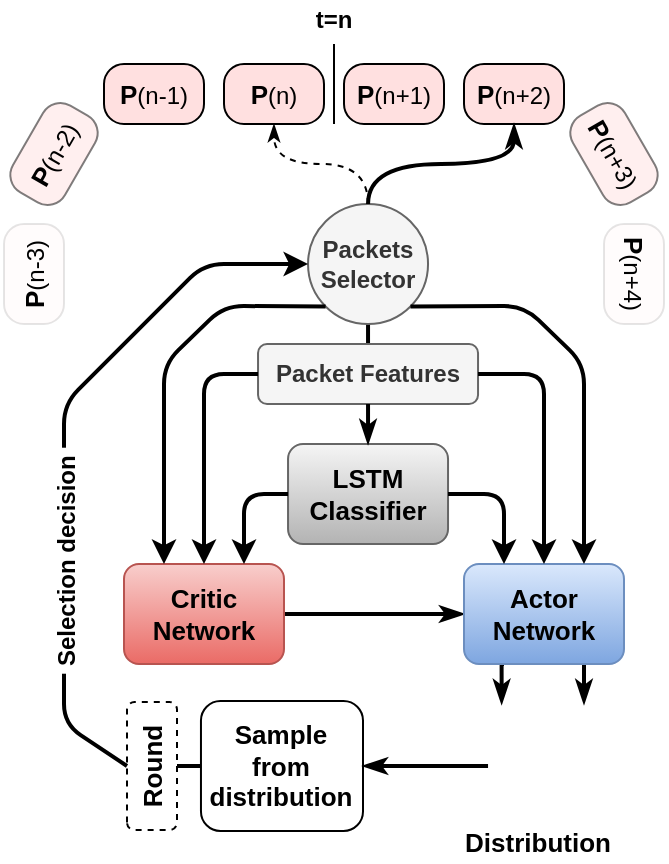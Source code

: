 <mxfile version="12.5.6" type="device"><diagram id="PpCQgsUnJBw1UmQMeTyv" name="Page-1"><mxGraphModel dx="1185" dy="753" grid="1" gridSize="10" guides="1" tooltips="1" connect="1" arrows="1" fold="1" page="1" pageScale="1" pageWidth="850" pageHeight="1100" math="0" shadow="0"><root><mxCell id="0"/><mxCell id="1" parent="0"/><mxCell id="c4FkmR5IKA4SetrGUy---57" style="edgeStyle=orthogonalEdgeStyle;rounded=0;orthogonalLoop=1;jettySize=auto;html=1;exitX=1;exitY=0.5;exitDx=0;exitDy=0;entryX=0;entryY=0.5;entryDx=0;entryDy=0;startArrow=none;startFill=0;endArrow=classicThin;endFill=1;strokeWidth=2;" parent="1" source="c4FkmR5IKA4SetrGUy---8" target="c4FkmR5IKA4SetrGUy---9" edge="1"><mxGeometry relative="1" as="geometry"/></mxCell><mxCell id="c4FkmR5IKA4SetrGUy---8" value="&lt;div style=&quot;font-size: 13px&quot;&gt;&lt;b&gt;&lt;font style=&quot;font-size: 13px&quot;&gt;Critic&lt;/font&gt;&lt;/b&gt;&lt;/div&gt;&lt;div style=&quot;font-size: 13px&quot;&gt;&lt;b&gt;&lt;font style=&quot;font-size: 13px&quot;&gt;Network&lt;br&gt;&lt;/font&gt;&lt;/b&gt;&lt;/div&gt;" style="rounded=1;whiteSpace=wrap;html=1;gradientColor=#ea6b66;fillColor=#f8cecc;strokeColor=#b85450;" parent="1" vertex="1"><mxGeometry x="210" y="770" width="80" height="50" as="geometry"/></mxCell><mxCell id="c4FkmR5IKA4SetrGUy---43" style="edgeStyle=orthogonalEdgeStyle;rounded=0;orthogonalLoop=1;jettySize=auto;html=1;exitX=0.25;exitY=1;exitDx=0;exitDy=0;entryX=0.5;entryY=0;entryDx=0;entryDy=0;endArrow=classicThin;endFill=1;strokeWidth=2;" parent="1" source="c4FkmR5IKA4SetrGUy---9" edge="1"><mxGeometry relative="1" as="geometry"><mxPoint x="398.833" y="840" as="targetPoint"/></mxGeometry></mxCell><mxCell id="c4FkmR5IKA4SetrGUy---44" style="edgeStyle=orthogonalEdgeStyle;rounded=0;orthogonalLoop=1;jettySize=auto;html=1;exitX=0.75;exitY=1;exitDx=0;exitDy=0;endArrow=classicThin;endFill=1;strokeWidth=2;" parent="1" source="c4FkmR5IKA4SetrGUy---9" edge="1"><mxGeometry relative="1" as="geometry"><mxPoint x="440" y="840" as="targetPoint"/></mxGeometry></mxCell><mxCell id="c4FkmR5IKA4SetrGUy---9" value="&lt;div&gt;&lt;b&gt;&lt;font style=&quot;font-size: 13px&quot;&gt;Actor&lt;/font&gt;&lt;/b&gt;&lt;/div&gt;&lt;div&gt;&lt;b&gt;&lt;font style=&quot;font-size: 13px&quot;&gt;Network&lt;/font&gt;&lt;/b&gt;&lt;/div&gt;" style="rounded=1;whiteSpace=wrap;html=1;gradientColor=#7ea6e0;fillColor=#dae8fc;strokeColor=#6c8ebf;" parent="1" vertex="1"><mxGeometry x="380" y="770" width="80" height="50" as="geometry"/></mxCell><mxCell id="c4FkmR5IKA4SetrGUy---10" value="&lt;div style=&quot;font-size: 13px&quot;&gt;&lt;b&gt;&lt;font style=&quot;font-size: 13px&quot;&gt;LSTM&lt;/font&gt;&lt;/b&gt;&lt;/div&gt;&lt;div style=&quot;font-size: 13px&quot;&gt;&lt;b&gt;&lt;font style=&quot;font-size: 13px&quot;&gt;Classifier&lt;/font&gt;&lt;/b&gt;&lt;/div&gt;" style="rounded=1;whiteSpace=wrap;html=1;gradientColor=#b3b3b3;fillColor=#f5f5f5;strokeColor=#666666;" parent="1" vertex="1"><mxGeometry x="292.02" y="710" width="80" height="50" as="geometry"/></mxCell><mxCell id="c4FkmR5IKA4SetrGUy---15" value="&lt;b&gt;&lt;font style=&quot;font-size: 13px&quot;&gt;P&lt;/font&gt;&lt;/b&gt;(n-1)" style="html=1;outlineConnect=0;whiteSpace=wrap;fillColor=#FFE0E0;shape=mxgraph.archimate3.application;archiType=rounded;" parent="1" vertex="1"><mxGeometry x="200" y="520" width="50" height="30" as="geometry"/></mxCell><mxCell id="c4FkmR5IKA4SetrGUy---16" value="&lt;b&gt;&lt;font style=&quot;font-size: 13px&quot;&gt;P&lt;/font&gt;&lt;/b&gt;(n+1)" style="html=1;outlineConnect=0;whiteSpace=wrap;fillColor=#FFE0E0;shape=mxgraph.archimate3.application;archiType=rounded;" parent="1" vertex="1"><mxGeometry x="320" y="520" width="50" height="30" as="geometry"/></mxCell><mxCell id="c4FkmR5IKA4SetrGUy---19" value="&lt;b&gt;&lt;font style=&quot;font-size: 13px&quot;&gt;P&lt;/font&gt;&lt;/b&gt;(n+2)" style="html=1;outlineConnect=0;whiteSpace=wrap;fillColor=#FFE0E0;shape=mxgraph.archimate3.application;archiType=rounded;" parent="1" vertex="1"><mxGeometry x="380" y="520" width="50" height="30" as="geometry"/></mxCell><mxCell id="c4FkmR5IKA4SetrGUy---20" value="&lt;b&gt;&lt;font style=&quot;font-size: 13px&quot;&gt;P&lt;/font&gt;&lt;/b&gt;(n)" style="html=1;outlineConnect=0;whiteSpace=wrap;fillColor=#FFE0E0;shape=mxgraph.archimate3.application;archiType=rounded;" parent="1" vertex="1"><mxGeometry x="260" y="520" width="50" height="30" as="geometry"/></mxCell><mxCell id="c4FkmR5IKA4SetrGUy---22" value="&lt;b&gt;&lt;font style=&quot;font-size: 13px&quot;&gt;P&lt;/font&gt;&lt;/b&gt;(n-2)" style="html=1;outlineConnect=0;whiteSpace=wrap;fillColor=#FFE0E0;shape=mxgraph.archimate3.application;archiType=rounded;opacity=50;rotation=-60;" parent="1" vertex="1"><mxGeometry x="150" y="550" width="50" height="30" as="geometry"/></mxCell><mxCell id="c4FkmR5IKA4SetrGUy---23" value="&lt;b&gt;&lt;font style=&quot;font-size: 13px&quot;&gt;P&lt;/font&gt;&lt;/b&gt;(n-3)" style="html=1;outlineConnect=0;whiteSpace=wrap;fillColor=#FFE0E0;shape=mxgraph.archimate3.application;archiType=rounded;opacity=10;rotation=-90;" parent="1" vertex="1"><mxGeometry x="140" y="610" width="50" height="30" as="geometry"/></mxCell><mxCell id="c4FkmR5IKA4SetrGUy---24" value="&lt;b&gt;&lt;font style=&quot;font-size: 13px&quot;&gt;P&lt;/font&gt;&lt;/b&gt;(n+3)" style="html=1;outlineConnect=0;whiteSpace=wrap;fillColor=#FFE0E0;shape=mxgraph.archimate3.application;archiType=rounded;opacity=50;rotation=60;" parent="1" vertex="1"><mxGeometry x="430" y="550" width="50" height="30" as="geometry"/></mxCell><mxCell id="c4FkmR5IKA4SetrGUy---25" value="&lt;b&gt;&lt;font style=&quot;font-size: 13px&quot;&gt;P&lt;/font&gt;&lt;/b&gt;(n+4)" style="html=1;outlineConnect=0;whiteSpace=wrap;fillColor=#FFE0E0;shape=mxgraph.archimate3.application;archiType=rounded;opacity=10;rotation=90;" parent="1" vertex="1"><mxGeometry x="440" y="610" width="50" height="30" as="geometry"/></mxCell><mxCell id="c4FkmR5IKA4SetrGUy---58" style="edgeStyle=orthogonalEdgeStyle;rounded=0;orthogonalLoop=1;jettySize=auto;html=1;exitX=0.5;exitY=1;exitDx=0;exitDy=0;entryX=0.5;entryY=0;entryDx=0;entryDy=0;startArrow=none;startFill=0;endArrow=none;endFill=0;strokeWidth=2;" parent="1" source="c4FkmR5IKA4SetrGUy---29" target="c4FkmR5IKA4SetrGUy---35" edge="1"><mxGeometry relative="1" as="geometry"/></mxCell><mxCell id="c4FkmR5IKA4SetrGUy---29" value="&lt;div&gt;&lt;b&gt;Packets&lt;br&gt;&lt;/b&gt;&lt;/div&gt;&lt;div&gt;&lt;b&gt;Selector&lt;/b&gt;&lt;/div&gt;" style="ellipse;whiteSpace=wrap;html=1;aspect=fixed;fillColor=#f5f5f5;strokeColor=#666666;fontColor=#333333;" parent="1" vertex="1"><mxGeometry x="302.02" y="590" width="60" height="60" as="geometry"/></mxCell><mxCell id="c4FkmR5IKA4SetrGUy---35" value="&lt;b&gt;Packet Features&lt;/b&gt;" style="rounded=1;whiteSpace=wrap;html=1;fillColor=#f5f5f5;strokeColor=#666666;fontColor=#333333;" parent="1" vertex="1"><mxGeometry x="277.02" y="660" width="110" height="30" as="geometry"/></mxCell><mxCell id="c4FkmR5IKA4SetrGUy---88" style="edgeStyle=orthogonalEdgeStyle;rounded=0;orthogonalLoop=1;jettySize=auto;html=1;exitX=0.5;exitY=1;exitDx=0;exitDy=0;entryX=0;entryY=0.5;entryDx=0;entryDy=0;startArrow=none;startFill=0;endArrow=none;endFill=0;strokeWidth=2;" parent="1" source="c4FkmR5IKA4SetrGUy---51" target="c4FkmR5IKA4SetrGUy---77" edge="1"><mxGeometry relative="1" as="geometry"/></mxCell><mxCell id="c4FkmR5IKA4SetrGUy---51" value="&lt;font style=&quot;font-size: 13px&quot;&gt;&lt;b&gt;Round&lt;/b&gt;&lt;/font&gt;" style="rounded=1;whiteSpace=wrap;html=1;rotation=-90;dashed=1;" parent="1" vertex="1"><mxGeometry x="192" y="858.5" width="64" height="25" as="geometry"/></mxCell><mxCell id="c4FkmR5IKA4SetrGUy---65" value="" style="endArrow=none;html=1;" parent="1" edge="1"><mxGeometry width="50" height="50" relative="1" as="geometry"><mxPoint x="315" y="550" as="sourcePoint"/><mxPoint x="315" y="510" as="targetPoint"/></mxGeometry></mxCell><mxCell id="c4FkmR5IKA4SetrGUy---67" value="" style="endArrow=classic;html=1;entryX=0;entryY=0.5;entryDx=0;entryDy=0;strokeWidth=2;exitX=0.5;exitY=0;exitDx=0;exitDy=0;" parent="1" source="c4FkmR5IKA4SetrGUy---51" target="c4FkmR5IKA4SetrGUy---29" edge="1"><mxGeometry width="50" height="50" relative="1" as="geometry"><mxPoint x="190" y="908" as="sourcePoint"/><mxPoint x="200" y="890" as="targetPoint"/><Array as="points"><mxPoint x="180" y="850"/><mxPoint x="180" y="690"/><mxPoint x="250" y="620"/></Array></mxGeometry></mxCell><mxCell id="c4FkmR5IKA4SetrGUy---72" value="&lt;b&gt;&amp;nbsp;Selection decision&amp;nbsp; &lt;br&gt;&lt;/b&gt;" style="text;html=1;align=center;verticalAlign=middle;resizable=0;points=[];labelBackgroundColor=#ffffff;rotation=-90;" parent="c4FkmR5IKA4SetrGUy---67" vertex="1" connectable="0"><mxGeometry x="0.032" y="-1" relative="1" as="geometry"><mxPoint y="61" as="offset"/></mxGeometry></mxCell><mxCell id="c4FkmR5IKA4SetrGUy---69" value="&lt;b&gt;t=n&lt;/b&gt;" style="text;html=1;strokeColor=none;fillColor=none;align=center;verticalAlign=middle;whiteSpace=wrap;rounded=0;opacity=60;" parent="1" vertex="1"><mxGeometry x="295.02" y="488" width="40" height="20" as="geometry"/></mxCell><mxCell id="c4FkmR5IKA4SetrGUy---73" value="" style="endArrow=classic;html=1;exitX=0;exitY=0.5;exitDx=0;exitDy=0;entryX=0.75;entryY=0;entryDx=0;entryDy=0;strokeWidth=2;" parent="1" source="c4FkmR5IKA4SetrGUy---10" target="c4FkmR5IKA4SetrGUy---8" edge="1"><mxGeometry width="50" height="50" relative="1" as="geometry"><mxPoint x="120" y="1030" as="sourcePoint"/><mxPoint x="170" y="980" as="targetPoint"/><Array as="points"><mxPoint x="270" y="735"/></Array></mxGeometry></mxCell><mxCell id="c4FkmR5IKA4SetrGUy---74" value="" style="endArrow=classic;html=1;exitX=1;exitY=0.5;exitDx=0;exitDy=0;entryX=0.25;entryY=0;entryDx=0;entryDy=0;strokeWidth=2;" parent="1" source="c4FkmR5IKA4SetrGUy---10" target="c4FkmR5IKA4SetrGUy---9" edge="1"><mxGeometry width="50" height="50" relative="1" as="geometry"><mxPoint x="460" y="750" as="sourcePoint"/><mxPoint x="510" y="700" as="targetPoint"/><Array as="points"><mxPoint x="400" y="735"/></Array></mxGeometry></mxCell><mxCell id="c4FkmR5IKA4SetrGUy---77" value="&lt;div&gt;&lt;font size=&quot;1&quot;&gt;&lt;b style=&quot;font-size: 13px&quot;&gt;Sample&lt;/b&gt;&lt;/font&gt;&lt;/div&gt;&lt;div&gt;&lt;font size=&quot;1&quot;&gt;&lt;b style=&quot;font-size: 13px&quot;&gt; from distribution&lt;/b&gt;&lt;/font&gt;&lt;/div&gt;" style="rounded=1;whiteSpace=wrap;html=1;" parent="1" vertex="1"><mxGeometry x="248.48" y="838.5" width="81.02" height="65" as="geometry"/></mxCell><mxCell id="c4FkmR5IKA4SetrGUy---86" style="edgeStyle=orthogonalEdgeStyle;rounded=0;orthogonalLoop=1;jettySize=auto;html=1;exitX=0;exitY=0.5;exitDx=0;exitDy=0;entryX=1;entryY=0.5;entryDx=0;entryDy=0;startArrow=none;startFill=0;endArrow=classicThin;endFill=1;strokeWidth=2;" parent="1" source="c4FkmR5IKA4SetrGUy---81" target="c4FkmR5IKA4SetrGUy---77" edge="1"><mxGeometry relative="1" as="geometry"/></mxCell><mxCell id="c4FkmR5IKA4SetrGUy---81" value="" style="shape=image;html=1;verticalAlign=top;verticalLabelPosition=bottom;labelBackgroundColor=#ffffff;imageAspect=0;aspect=fixed;image=https://cdn0.iconfinder.com/data/icons/fatcow/32/layer_histogram.png;fillColor=#DDEBFF;gradientColor=#8BB7F7;" parent="1" vertex="1"><mxGeometry x="392.02" y="842" width="58" height="58" as="geometry"/></mxCell><mxCell id="c4FkmR5IKA4SetrGUy---82" value="&lt;b&gt;&lt;font style=&quot;font-size: 13px&quot;&gt;Distribution&lt;/font&gt;&lt;/b&gt;" style="text;html=1;strokeColor=none;fillColor=none;align=center;verticalAlign=middle;whiteSpace=wrap;rounded=0;opacity=60;" parent="1" vertex="1"><mxGeometry x="397" y="899" width="40" height="20" as="geometry"/></mxCell><mxCell id="c4FkmR5IKA4SetrGUy---89" value="" style="endArrow=classic;html=1;strokeWidth=2;exitX=0;exitY=1;exitDx=0;exitDy=0;entryX=0.25;entryY=0;entryDx=0;entryDy=0;" parent="1" source="c4FkmR5IKA4SetrGUy---29" target="c4FkmR5IKA4SetrGUy---8" edge="1"><mxGeometry width="50" height="50" relative="1" as="geometry"><mxPoint x="170" y="990" as="sourcePoint"/><mxPoint x="220" y="940" as="targetPoint"/><Array as="points"><mxPoint x="260" y="641"/><mxPoint x="230" y="670"/></Array></mxGeometry></mxCell><mxCell id="c4FkmR5IKA4SetrGUy---90" value="" style="endArrow=classic;html=1;strokeWidth=2;exitX=1;exitY=1;exitDx=0;exitDy=0;entryX=0.75;entryY=0;entryDx=0;entryDy=0;rounded=1;" parent="1" source="c4FkmR5IKA4SetrGUy---29" target="c4FkmR5IKA4SetrGUy---9" edge="1"><mxGeometry width="50" height="50" relative="1" as="geometry"><mxPoint x="510" y="750" as="sourcePoint"/><mxPoint x="560" y="700" as="targetPoint"/><Array as="points"><mxPoint x="410" y="641"/><mxPoint x="440" y="670"/></Array></mxGeometry></mxCell><mxCell id="cSLDwkQ3-3Xi_eBLpl9C-5" style="rounded=0;orthogonalLoop=1;jettySize=auto;html=1;entryX=0.5;entryY=1;entryDx=0;entryDy=0;startArrow=none;startFill=0;endArrow=classicThin;endFill=1;strokeWidth=2;exitX=0.5;exitY=0;exitDx=0;exitDy=0;entryPerimeter=0;edgeStyle=orthogonalEdgeStyle;curved=1;" edge="1" parent="1" source="c4FkmR5IKA4SetrGUy---29" target="c4FkmR5IKA4SetrGUy---19"><mxGeometry relative="1" as="geometry"><mxPoint x="340.5" y="580" as="sourcePoint"/><mxPoint x="430" y="580" as="targetPoint"/></mxGeometry></mxCell><mxCell id="cSLDwkQ3-3Xi_eBLpl9C-6" style="rounded=0;orthogonalLoop=1;jettySize=auto;html=1;entryX=0.5;entryY=1;entryDx=0;entryDy=0;startArrow=none;startFill=0;endArrow=classicThin;endFill=1;strokeWidth=1;exitX=0.5;exitY=0;exitDx=0;exitDy=0;entryPerimeter=0;edgeStyle=orthogonalEdgeStyle;curved=1;dashed=1;" edge="1" parent="1" source="c4FkmR5IKA4SetrGUy---29" target="c4FkmR5IKA4SetrGUy---20"><mxGeometry relative="1" as="geometry"><mxPoint x="342.02" y="600" as="sourcePoint"/><mxPoint x="415" y="560" as="targetPoint"/></mxGeometry></mxCell><mxCell id="cSLDwkQ3-3Xi_eBLpl9C-7" value="" style="endArrow=classic;html=1;exitX=0;exitY=0.5;exitDx=0;exitDy=0;entryX=0.5;entryY=0;entryDx=0;entryDy=0;strokeWidth=2;" edge="1" parent="1" source="c4FkmR5IKA4SetrGUy---35" target="c4FkmR5IKA4SetrGUy---8"><mxGeometry width="50" height="50" relative="1" as="geometry"><mxPoint x="273.48" y="720" as="sourcePoint"/><mxPoint x="248.48" y="765" as="targetPoint"/><Array as="points"><mxPoint x="250" y="675"/></Array></mxGeometry></mxCell><mxCell id="cSLDwkQ3-3Xi_eBLpl9C-8" value="" style="endArrow=classic;html=1;exitX=1;exitY=0.5;exitDx=0;exitDy=0;entryX=0.5;entryY=0;entryDx=0;entryDy=0;strokeWidth=2;" edge="1" parent="1" source="c4FkmR5IKA4SetrGUy---35" target="c4FkmR5IKA4SetrGUy---9"><mxGeometry width="50" height="50" relative="1" as="geometry"><mxPoint x="450.02" y="670" as="sourcePoint"/><mxPoint x="423" y="765" as="targetPoint"/><Array as="points"><mxPoint x="420" y="675"/></Array></mxGeometry></mxCell><mxCell id="cSLDwkQ3-3Xi_eBLpl9C-10" style="edgeStyle=orthogonalEdgeStyle;rounded=0;orthogonalLoop=1;jettySize=auto;html=1;exitX=0.5;exitY=1;exitDx=0;exitDy=0;startArrow=none;startFill=0;endArrow=classicThin;endFill=1;strokeWidth=2;entryX=0.5;entryY=0;entryDx=0;entryDy=0;" edge="1" parent="1" source="c4FkmR5IKA4SetrGUy---35" target="c4FkmR5IKA4SetrGUy---10"><mxGeometry relative="1" as="geometry"><mxPoint x="540" y="720" as="sourcePoint"/><mxPoint x="332" y="700" as="targetPoint"/></mxGeometry></mxCell></root></mxGraphModel></diagram></mxfile>